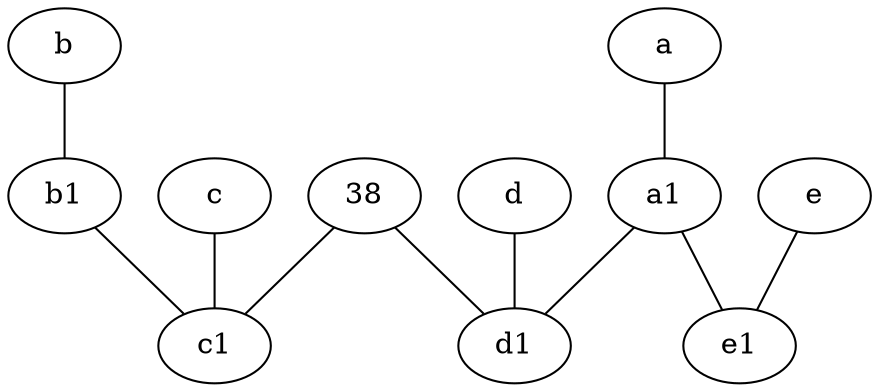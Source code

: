 graph {
	node [labelfontsize=50]
	b1 [labelfontsize=50 pos="9,4!"]
	a1 [labelfontsize=50 pos="8,3!"]
	38 [labelfontsize=50]
	c1 [labelfontsize=50 pos="4.5,3!"]
	e1 [labelfontsize=50 pos="7,7!"]
	c [labelfontsize=50 pos="4.5,2!"]
	d1 [labelfontsize=50 pos="3,5!"]
	38 -- d1
	38 -- c1
	a1 -- e1
	a1 -- d1
	b1 -- c1
	a -- a1
	e -- e1
	c -- c1
	d -- d1
	b -- b1
}
